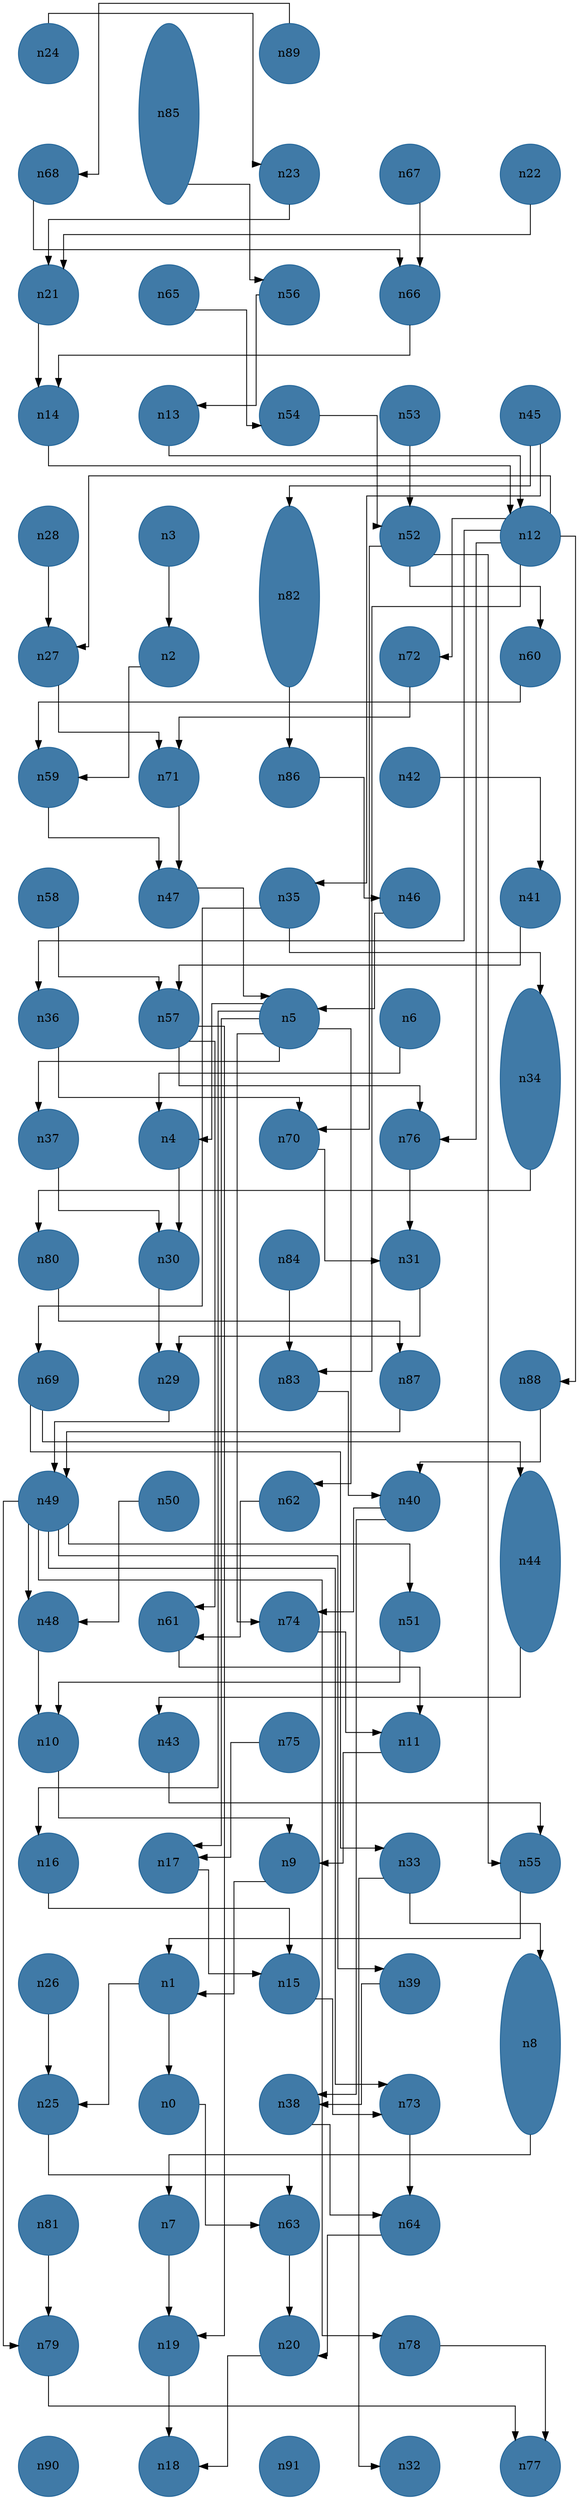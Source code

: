 //do not use DOT to generate pdf use NEATO or FDP
digraph{
layout="neato";
splines="ortho";
n24[shape="ellipse", style="filled", color="#004E8ABF", pos="0,42!", height="1", width="1"];
n24 -> n23;
n85[shape="ellipse", style="filled", color="#004E8ABF", pos="2,41!", height="3", width="1"];
n85 -> n56;
n89[shape="ellipse", style="filled", color="#004E8ABF", pos="4,42!", height="1", width="1"];
n89 -> n68;
n68[shape="ellipse", style="filled", color="#004E8ABF", pos="0,40!", height="1", width="1"];
n68 -> n66;
n23[shape="ellipse", style="filled", color="#004E8ABF", pos="4,40!", height="1", width="1"];
n23 -> n21;
n67[shape="ellipse", style="filled", color="#004E8ABF", pos="6,40!", height="1", width="1"];
n67 -> n66;
n22[shape="ellipse", style="filled", color="#004E8ABF", pos="8,40!", height="1", width="1"];
n22 -> n21;
n21[shape="ellipse", style="filled", color="#004E8ABF", pos="0,38!", height="1", width="1"];
n21 -> n14;
n65[shape="ellipse", style="filled", color="#004E8ABF", pos="2,38!", height="1", width="1"];
n65 -> n54;
n56[shape="ellipse", style="filled", color="#004E8ABF", pos="4,38!", height="1", width="1"];
n56 -> n13;
n66[shape="ellipse", style="filled", color="#004E8ABF", pos="6,38!", height="1", width="1"];
n66 -> n14;
n14[shape="ellipse", style="filled", color="#004E8ABF", pos="0,36!", height="1", width="1"];
n14 -> n12;
n13[shape="ellipse", style="filled", color="#004E8ABF", pos="2,36!", height="1", width="1"];
n13 -> n12;
n54[shape="ellipse", style="filled", color="#004E8ABF", pos="4,36!", height="1", width="1"];
n54 -> n52;
n53[shape="ellipse", style="filled", color="#004E8ABF", pos="6,36!", height="1", width="1"];
n53 -> n52;
n45[shape="ellipse", style="filled", color="#004E8ABF", pos="8,36!", height="1", width="1"];
n45 -> n35;
n45 -> n82;
n28[shape="ellipse", style="filled", color="#004E8ABF", pos="0,34!", height="1", width="1"];
n28 -> n27;
n3[shape="ellipse", style="filled", color="#004E8ABF", pos="2,34!", height="1", width="1"];
n3 -> n2;
n82[shape="ellipse", style="filled", color="#004E8ABF", pos="4,33!", height="3", width="1"];
n82 -> n86;
n52[shape="ellipse", style="filled", color="#004E8ABF", pos="6,34!", height="1", width="1"];
n52 -> n70;
n52 -> n60;
n52 -> n55;
n12[shape="ellipse", style="filled", color="#004E8ABF", pos="8,34!", height="1", width="1"];
n12 -> n36;
n12 -> n27;
n12 -> n72;
n12 -> n83;
n12 -> n76;
n12 -> n88;
n27[shape="ellipse", style="filled", color="#004E8ABF", pos="0,32!", height="1", width="1"];
n27 -> n71;
n2[shape="ellipse", style="filled", color="#004E8ABF", pos="2,32!", height="1", width="1"];
n2 -> n59;
n72[shape="ellipse", style="filled", color="#004E8ABF", pos="6,32!", height="1", width="1"];
n72 -> n71;
n60[shape="ellipse", style="filled", color="#004E8ABF", pos="8,32!", height="1", width="1"];
n60 -> n59;
n59[shape="ellipse", style="filled", color="#004E8ABF", pos="0,30!", height="1", width="1"];
n59 -> n47;
n71[shape="ellipse", style="filled", color="#004E8ABF", pos="2,30!", height="1", width="1"];
n71 -> n47;
n86[shape="ellipse", style="filled", color="#004E8ABF", pos="4,30!", height="1", width="1"];
n86 -> n46;
n42[shape="ellipse", style="filled", color="#004E8ABF", pos="6,30!", height="1", width="1"];
n42 -> n41;
n58[shape="ellipse", style="filled", color="#004E8ABF", pos="0,28!", height="1", width="1"];
n58 -> n57;
n47[shape="ellipse", style="filled", color="#004E8ABF", pos="2,28!", height="1", width="1"];
n47 -> n5;
n35[shape="ellipse", style="filled", color="#004E8ABF", pos="4,28!", height="1", width="1"];
n35 -> n69;
n35 -> n34;
n46[shape="ellipse", style="filled", color="#004E8ABF", pos="6,28!", height="1", width="1"];
n46 -> n5;
n41[shape="ellipse", style="filled", color="#004E8ABF", pos="8,28!", height="1", width="1"];
n41 -> n57;
n36[shape="ellipse", style="filled", color="#004E8ABF", pos="0,26!", height="1", width="1"];
n36 -> n70;
n57[shape="ellipse", style="filled", color="#004E8ABF", pos="2,26!", height="1", width="1"];
n57 -> n19;
n57 -> n61;
n57 -> n76;
n5[shape="ellipse", style="filled", color="#004E8ABF", pos="4,26!", height="1", width="1"];
n5 -> n16;
n5 -> n37;
n5 -> n17;
n5 -> n4;
n5 -> n74;
n5 -> n62;
n6[shape="ellipse", style="filled", color="#004E8ABF", pos="6,26!", height="1", width="1"];
n6 -> n4;
n34[shape="ellipse", style="filled", color="#004E8ABF", pos="8,25!", height="3", width="1"];
n34 -> n80;
n37[shape="ellipse", style="filled", color="#004E8ABF", pos="0,24!", height="1", width="1"];
n37 -> n30;
n4[shape="ellipse", style="filled", color="#004E8ABF", pos="2,24!", height="1", width="1"];
n4 -> n30;
n70[shape="ellipse", style="filled", color="#004E8ABF", pos="4,24!", height="1", width="1"];
n70 -> n31;
n76[shape="ellipse", style="filled", color="#004E8ABF", pos="6,24!", height="1", width="1"];
n76 -> n31;
n80[shape="ellipse", style="filled", color="#004E8ABF", pos="0,22!", height="1", width="1"];
n80 -> n87;
n30[shape="ellipse", style="filled", color="#004E8ABF", pos="2,22!", height="1", width="1"];
n30 -> n29;
n84[shape="ellipse", style="filled", color="#004E8ABF", pos="4,22!", height="1", width="1"];
n84 -> n83;
n31[shape="ellipse", style="filled", color="#004E8ABF", pos="6,22!", height="1", width="1"];
n31 -> n29;
n69[shape="ellipse", style="filled", color="#004E8ABF", pos="0,20!", height="1", width="1"];
n69 -> n44;
n69 -> n33;
n29[shape="ellipse", style="filled", color="#004E8ABF", pos="2,20!", height="1", width="1"];
n29 -> n49;
n83[shape="ellipse", style="filled", color="#004E8ABF", pos="4,20!", height="1", width="1"];
n83 -> n40;
n87[shape="ellipse", style="filled", color="#004E8ABF", pos="6,20!", height="1", width="1"];
n87 -> n49;
n88[shape="ellipse", style="filled", color="#004E8ABF", pos="8,20!", height="1", width="1"];
n88 -> n40;
n49[shape="ellipse", style="filled", color="#004E8ABF", pos="0,18!", height="1", width="1"];
n49 -> n79;
n49 -> n48;
n49 -> n39;
n49 -> n51;
n49 -> n73;
n49 -> n78;
n50[shape="ellipse", style="filled", color="#004E8ABF", pos="2,18!", height="1", width="1"];
n50 -> n48;
n62[shape="ellipse", style="filled", color="#004E8ABF", pos="4,18!", height="1", width="1"];
n62 -> n61;
n40[shape="ellipse", style="filled", color="#004E8ABF", pos="6,18!", height="1", width="1"];
n40 -> n38;
n40 -> n74;
n44[shape="ellipse", style="filled", color="#004E8ABF", pos="8,17!", height="3", width="1"];
n44 -> n43;
n48[shape="ellipse", style="filled", color="#004E8ABF", pos="0,16!", height="1", width="1"];
n48 -> n10;
n61[shape="ellipse", style="filled", color="#004E8ABF", pos="2,16!", height="1", width="1"];
n61 -> n11;
n74[shape="ellipse", style="filled", color="#004E8ABF", pos="4,16!", height="1", width="1"];
n74 -> n11;
n51[shape="ellipse", style="filled", color="#004E8ABF", pos="6,16!", height="1", width="1"];
n51 -> n10;
n10[shape="ellipse", style="filled", color="#004E8ABF", pos="0,14!", height="1", width="1"];
n10 -> n9;
n43[shape="ellipse", style="filled", color="#004E8ABF", pos="2,14!", height="1", width="1"];
n43 -> n55;
n75[shape="ellipse", style="filled", color="#004E8ABF", pos="4,14!", height="1", width="1"];
n75 -> n17;
n11[shape="ellipse", style="filled", color="#004E8ABF", pos="6,14!", height="1", width="1"];
n11 -> n9;
n16[shape="ellipse", style="filled", color="#004E8ABF", pos="0,12!", height="1", width="1"];
n16 -> n15;
n17[shape="ellipse", style="filled", color="#004E8ABF", pos="2,12!", height="1", width="1"];
n17 -> n15;
n9[shape="ellipse", style="filled", color="#004E8ABF", pos="4,12!", height="1", width="1"];
n9 -> n1;
n33[shape="ellipse", style="filled", color="#004E8ABF", pos="6,12!", height="1", width="1"];
n33 -> n8;
n33 -> n32;
n55[shape="ellipse", style="filled", color="#004E8ABF", pos="8,12!", height="1", width="1"];
n55 -> n1;
n26[shape="ellipse", style="filled", color="#004E8ABF", pos="0,10!", height="1", width="1"];
n26 -> n25;
n1[shape="ellipse", style="filled", color="#004E8ABF", pos="2,10!", height="1", width="1"];
n1 -> n25;
n1 -> n0;
n15[shape="ellipse", style="filled", color="#004E8ABF", pos="4,10!", height="1", width="1"];
n15 -> n73;
n39[shape="ellipse", style="filled", color="#004E8ABF", pos="6,10!", height="1", width="1"];
n39 -> n38;
n8[shape="ellipse", style="filled", color="#004E8ABF", pos="8,9!", height="3", width="1"];
n8 -> n7;
n25[shape="ellipse", style="filled", color="#004E8ABF", pos="0,8!", height="1", width="1"];
n25 -> n63;
n0[shape="ellipse", style="filled", color="#004E8ABF", pos="2,8!", height="1", width="1"];
n0 -> n63;
n38[shape="ellipse", style="filled", color="#004E8ABF", pos="4,8!", height="1", width="1"];
n38 -> n64;
n73[shape="ellipse", style="filled", color="#004E8ABF", pos="6,8!", height="1", width="1"];
n73 -> n64;
n81[shape="ellipse", style="filled", color="#004E8ABF", pos="0,6!", height="1", width="1"];
n81 -> n79;
n7[shape="ellipse", style="filled", color="#004E8ABF", pos="2,6!", height="1", width="1"];
n7 -> n19;
n63[shape="ellipse", style="filled", color="#004E8ABF", pos="4,6!", height="1", width="1"];
n63 -> n20;
n64[shape="ellipse", style="filled", color="#004E8ABF", pos="6,6!", height="1", width="1"];
n64 -> n20;
n79[shape="ellipse", style="filled", color="#004E8ABF", pos="0,4!", height="1", width="1"];
n79 -> n77;
n19[shape="ellipse", style="filled", color="#004E8ABF", pos="2,4!", height="1", width="1"];
n19 -> n18;
n20[shape="ellipse", style="filled", color="#004E8ABF", pos="4,4!", height="1", width="1"];
n20 -> n18;
n78[shape="ellipse", style="filled", color="#004E8ABF", pos="6,4!", height="1", width="1"];
n78 -> n77;
n90[shape="ellipse", style="filled", color="#004E8ABF", pos="0,2!", height="1", width="1"];
n18[shape="ellipse", style="filled", color="#004E8ABF", pos="2,2!", height="1", width="1"];
n91[shape="ellipse", style="filled", color="#004E8ABF", pos="4,2!", height="1", width="1"];
n32[shape="ellipse", style="filled", color="#004E8ABF", pos="6,2!", height="1", width="1"];
n77[shape="ellipse", style="filled", color="#004E8ABF", pos="8,2!", height="1", width="1"];
}